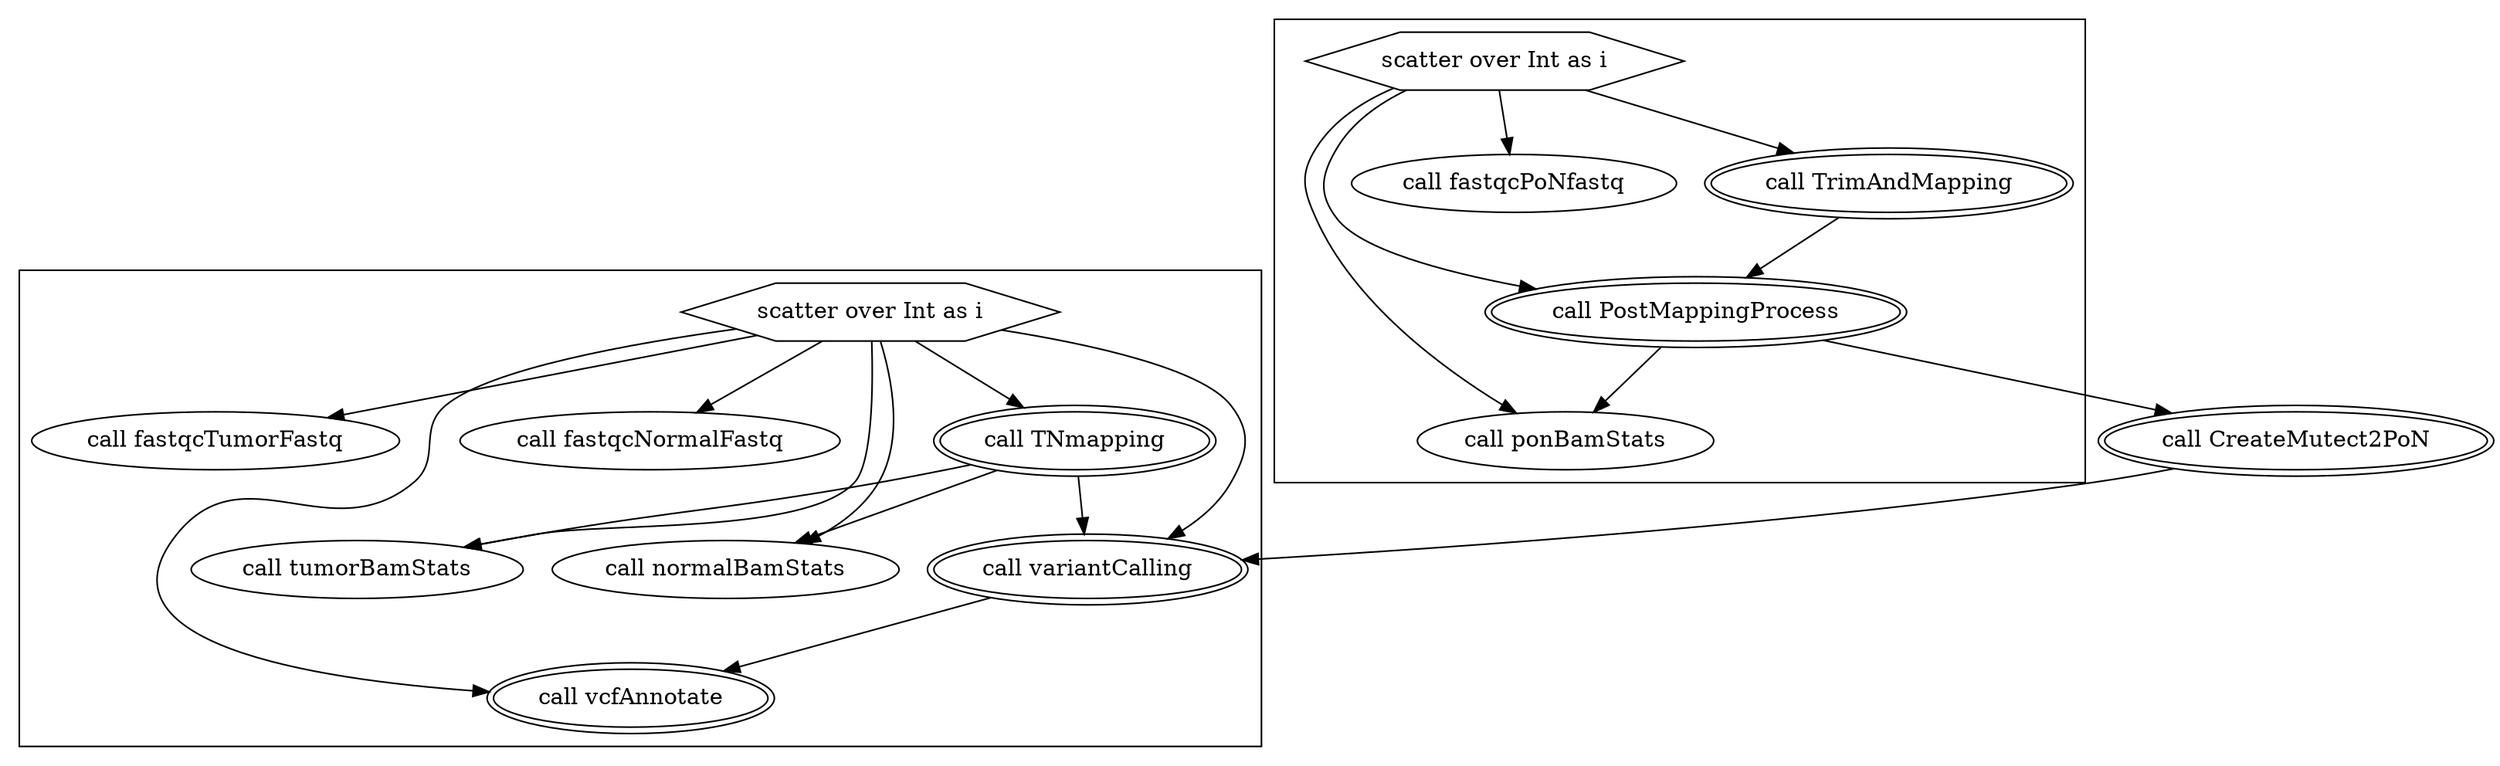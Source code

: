digraph ScatterInProcessPoNSomaticpipelineTumorNormalMode {
  #rankdir=LR;
  compound=true;

  # Links
  CALL_CreateMutect2PoN -> CALL_variantCalling
  SCATTER_0_VARIABLE_i -> CALL_tumorBamStats
  CALL_TNmapping -> CALL_tumorBamStats
  CALL_PostMappingProcess -> CALL_ponBamStats
  SCATTER_1_VARIABLE_i -> CALL_fastqcPoNfastq
  SCATTER_0_VARIABLE_i -> CALL_vcfAnnotate
  SCATTER_0_VARIABLE_i -> CALL_TNmapping
  CALL_PostMappingProcess -> CALL_CreateMutect2PoN
  SCATTER_0_VARIABLE_i -> CALL_fastqcTumorFastq
  CALL_TrimAndMapping -> CALL_PostMappingProcess
  SCATTER_1_VARIABLE_i -> CALL_TrimAndMapping
  CALL_TNmapping -> CALL_variantCalling
  CALL_variantCalling -> CALL_vcfAnnotate
  SCATTER_0_VARIABLE_i -> CALL_normalBamStats
  SCATTER_1_VARIABLE_i -> CALL_PostMappingProcess
  CALL_TNmapping -> CALL_normalBamStats
  SCATTER_0_VARIABLE_i -> CALL_fastqcNormalFastq
  SCATTER_1_VARIABLE_i -> CALL_ponBamStats
  SCATTER_0_VARIABLE_i -> CALL_variantCalling

  # Nodes
  CALL_CreateMutect2PoN [label="call CreateMutect2PoN";shape="oval";peripheries=2]
  subgraph cluster_0 {
    style="filled,solid";
    fillcolor=white;
    CALL_vcfAnnotate [label="call vcfAnnotate";shape="oval";peripheries=2]
    CALL_variantCalling [label="call variantCalling";shape="oval";peripheries=2]
    CALL_fastqcTumorFastq [label="call fastqcTumorFastq"]
    SCATTER_0_VARIABLE_i [shape="hexagon" label="scatter over Int as i"]
    CALL_normalBamStats [label="call normalBamStats"]
    CALL_TNmapping [label="call TNmapping";shape="oval";peripheries=2]
    CALL_tumorBamStats [label="call tumorBamStats"]
    CALL_fastqcNormalFastq [label="call fastqcNormalFastq"]
  }
  subgraph cluster_1 {
    style="filled,solid";
    fillcolor=white;
    CALL_fastqcPoNfastq [label="call fastqcPoNfastq"]
    CALL_ponBamStats [label="call ponBamStats"]
    CALL_TrimAndMapping [label="call TrimAndMapping";shape="oval";peripheries=2]
    CALL_PostMappingProcess [label="call PostMappingProcess";shape="oval";peripheries=2]
    SCATTER_1_VARIABLE_i [shape="hexagon" label="scatter over Int as i"]
  }
}
